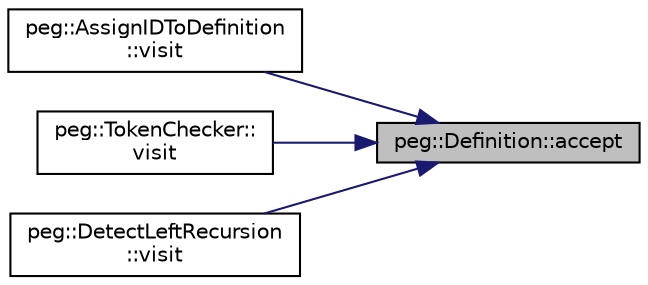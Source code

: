 digraph "peg::Definition::accept"
{
 // LATEX_PDF_SIZE
  edge [fontname="Helvetica",fontsize="10",labelfontname="Helvetica",labelfontsize="10"];
  node [fontname="Helvetica",fontsize="10",shape=record];
  rankdir="RL";
  Node1 [label="peg::Definition::accept",height=0.2,width=0.4,color="black", fillcolor="grey75", style="filled", fontcolor="black",tooltip=" "];
  Node1 -> Node2 [dir="back",color="midnightblue",fontsize="10",style="solid",fontname="Helvetica"];
  Node2 [label="peg::AssignIDToDefinition\l::visit",height=0.2,width=0.4,color="black", fillcolor="white", style="filled",URL="$structpeg_1_1AssignIDToDefinition.html#a718fcbe10c49cde9ebf9158e157f38a4",tooltip=" "];
  Node1 -> Node3 [dir="back",color="midnightblue",fontsize="10",style="solid",fontname="Helvetica"];
  Node3 [label="peg::TokenChecker::\lvisit",height=0.2,width=0.4,color="black", fillcolor="white", style="filled",URL="$structpeg_1_1TokenChecker.html#a236dd74d320c8cdf68c11a86452760f6",tooltip=" "];
  Node1 -> Node4 [dir="back",color="midnightblue",fontsize="10",style="solid",fontname="Helvetica"];
  Node4 [label="peg::DetectLeftRecursion\l::visit",height=0.2,width=0.4,color="black", fillcolor="white", style="filled",URL="$structpeg_1_1DetectLeftRecursion.html#a0e60758a243fda1fe21448a97f964c2d",tooltip=" "];
}
